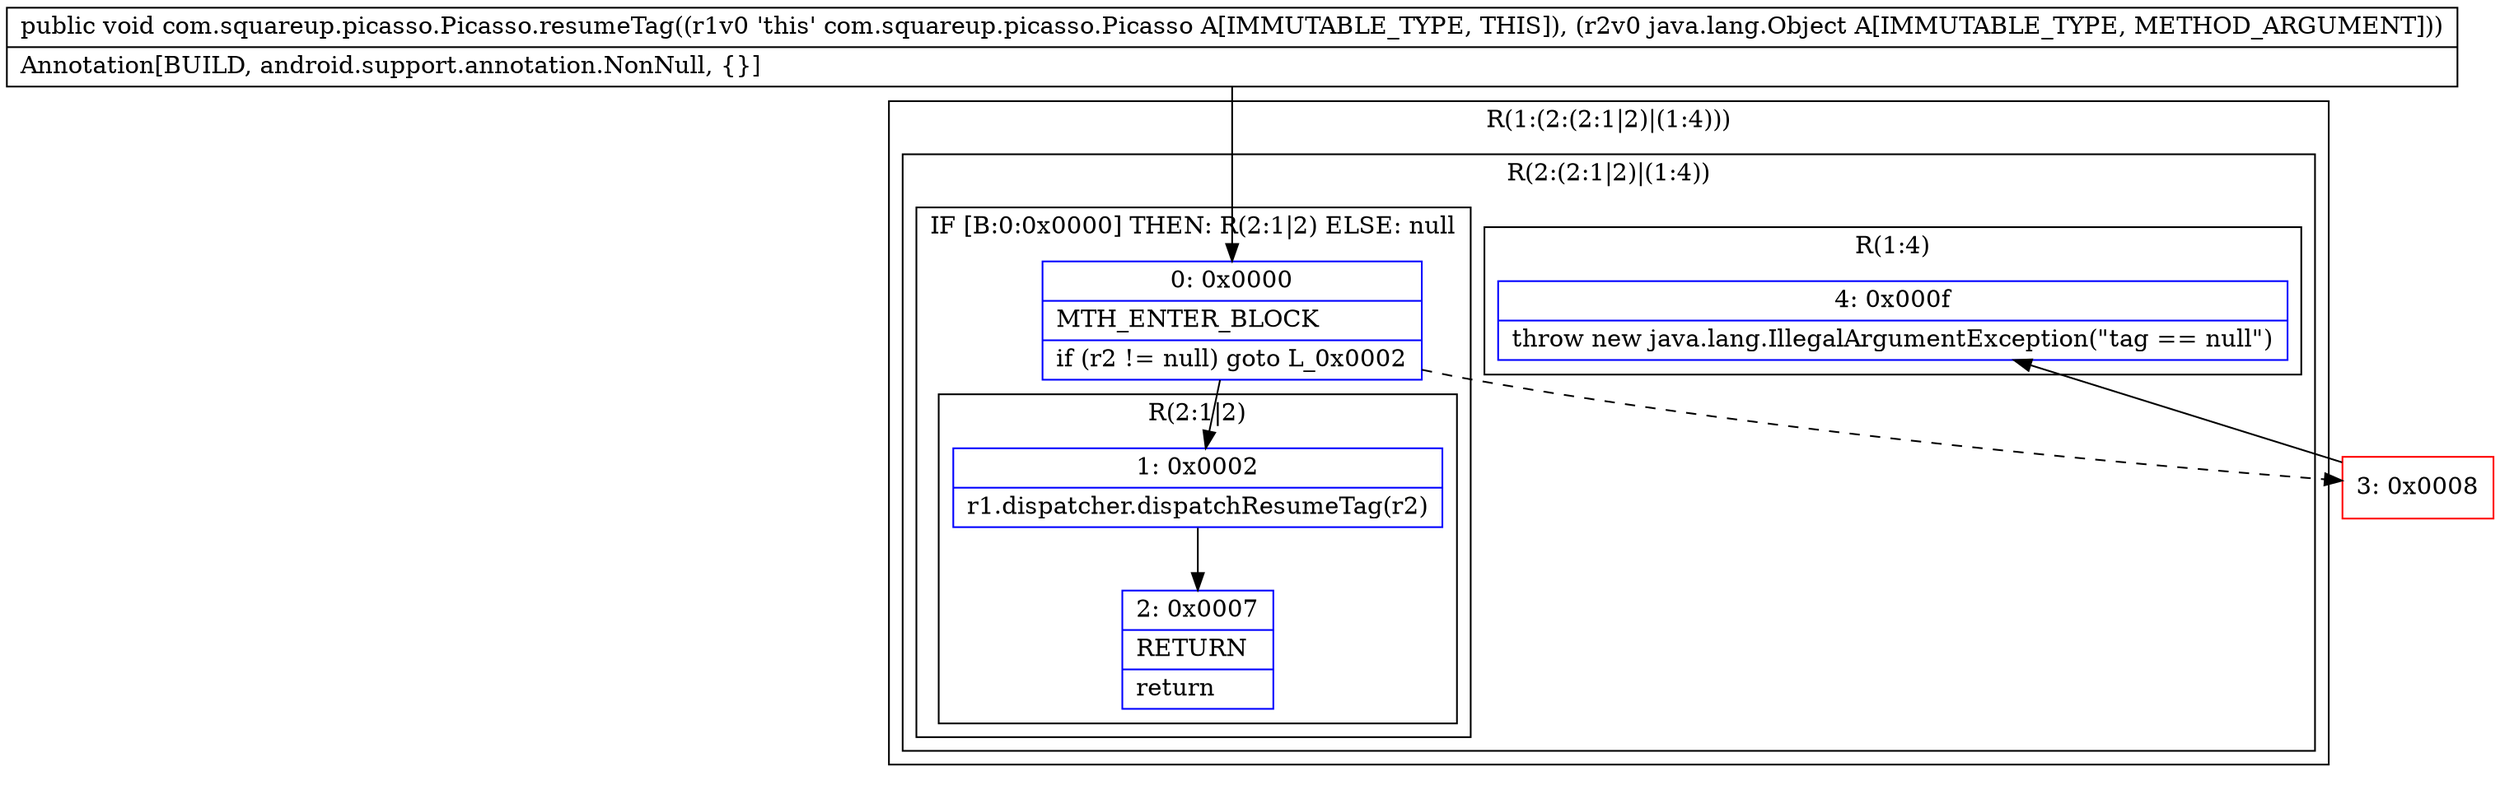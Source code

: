 digraph "CFG forcom.squareup.picasso.Picasso.resumeTag(Ljava\/lang\/Object;)V" {
subgraph cluster_Region_1849768729 {
label = "R(1:(2:(2:1|2)|(1:4)))";
node [shape=record,color=blue];
subgraph cluster_Region_878829762 {
label = "R(2:(2:1|2)|(1:4))";
node [shape=record,color=blue];
subgraph cluster_IfRegion_1247377083 {
label = "IF [B:0:0x0000] THEN: R(2:1|2) ELSE: null";
node [shape=record,color=blue];
Node_0 [shape=record,label="{0\:\ 0x0000|MTH_ENTER_BLOCK\l|if (r2 != null) goto L_0x0002\l}"];
subgraph cluster_Region_389484047 {
label = "R(2:1|2)";
node [shape=record,color=blue];
Node_1 [shape=record,label="{1\:\ 0x0002|r1.dispatcher.dispatchResumeTag(r2)\l}"];
Node_2 [shape=record,label="{2\:\ 0x0007|RETURN\l|return\l}"];
}
}
subgraph cluster_Region_1892247043 {
label = "R(1:4)";
node [shape=record,color=blue];
Node_4 [shape=record,label="{4\:\ 0x000f|throw new java.lang.IllegalArgumentException(\"tag == null\")\l}"];
}
}
}
Node_3 [shape=record,color=red,label="{3\:\ 0x0008}"];
MethodNode[shape=record,label="{public void com.squareup.picasso.Picasso.resumeTag((r1v0 'this' com.squareup.picasso.Picasso A[IMMUTABLE_TYPE, THIS]), (r2v0 java.lang.Object A[IMMUTABLE_TYPE, METHOD_ARGUMENT]))  | Annotation[BUILD, android.support.annotation.NonNull, \{\}]\l}"];
MethodNode -> Node_0;
Node_0 -> Node_1;
Node_0 -> Node_3[style=dashed];
Node_1 -> Node_2;
Node_3 -> Node_4;
}

